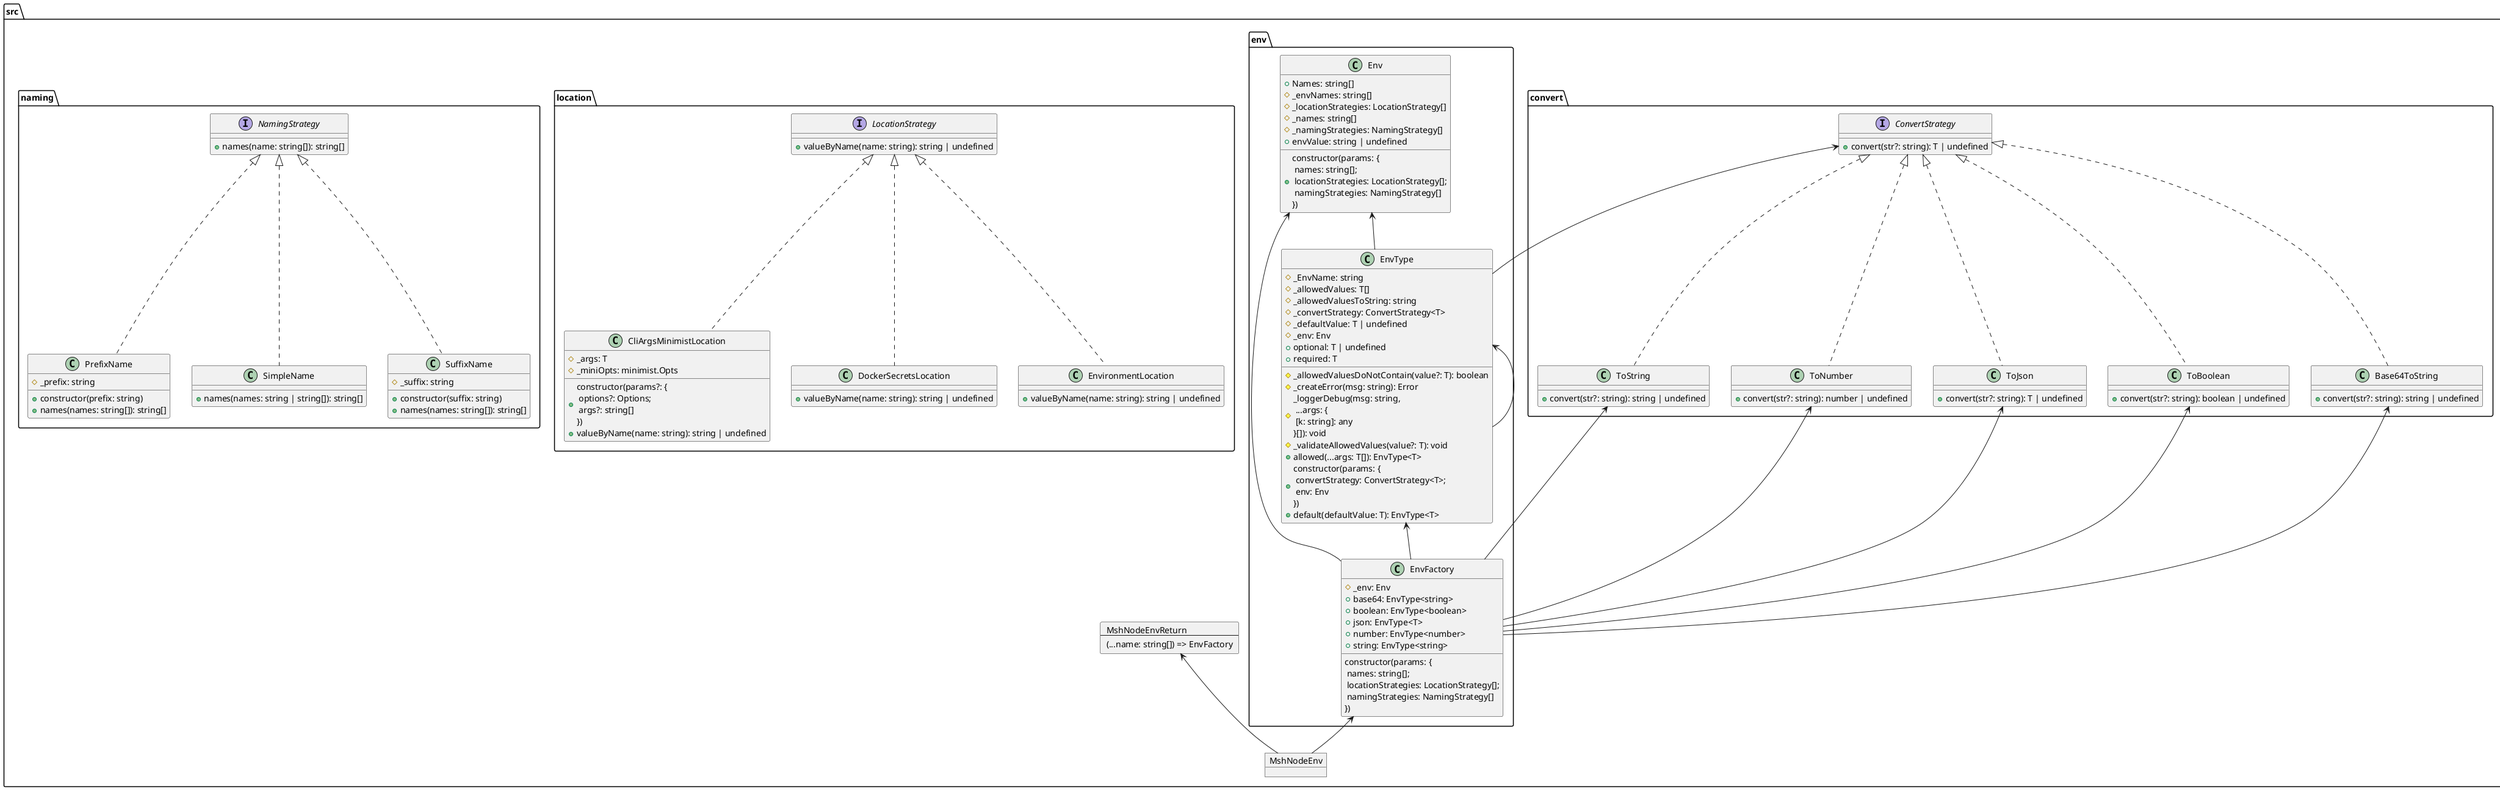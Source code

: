 @startuml
    folder "src" as src_b874d07 {
      card msh_node_env_return_e4daf83f [
        MshNodeEnvReturn
        ---
        (...name: string[]) => EnvFactory
      ]
      object "MshNodeEnv" as msh_node_env_e4daf83f {
      }
      folder "convert" as convert_1954ac1f {
        class "Base64ToString" as base64_to_string_13880200 {
          + convert(str?: string): string | undefined
        }
        interface "ConvertStrategy" as convert_strategy_8da53918 {
          + convert(str?: string): T | undefined
        }
        class "ToBoolean" as to_boolean_d7e3630b {
          + convert(str?: string): boolean | undefined
        }
        class "ToJson" as to_json_6938b317 {
          + convert(str?: string): T | undefined
        }
        class "ToNumber" as to_number_d46587ec {
          + convert(str?: string): number | undefined
        }
        class "ToString" as to_string_5ce920da {
          + convert(str?: string): string | undefined
        }
      }
      folder "env" as env_339e04b5 {
        class "EnvFactory" as env_factory_eea4fbf7 {
          # _env: Env
          + base64: EnvType<string>
          + boolean: EnvType<boolean>
          constructor(params: {\n names: string[];\n locationStrategies: LocationStrategy[];\n namingStrategies: NamingStrategy[] \n})
          + json: EnvType<T>
          + number: EnvType<number>
          + string: EnvType<string>
        }
        class "EnvType" as env_type_5c8a31bb {
          # _EnvName: string
          # _allowedValues: T[]
          # _allowedValuesDoNotContain(value?: T): boolean
          # _allowedValuesToString: string
          # _convertStrategy: ConvertStrategy<T>
          # _createError(msg: string): Error
          # _defaultValue: T | undefined
          # _env: Env
          # _loggerDebug(msg: string,\n ...args: {\n [k: string]: any \n}[]): void
          # _validateAllowedValues(value?: T): void
          + allowed(...args: T[]): EnvType<T>
          + constructor(params: {\n convertStrategy: ConvertStrategy<T>;\n env: Env \n})
          + default(defaultValue: T): EnvType<T>
          + optional: T | undefined
          + required: T
        }
        class "Env" as env_bbdfdbee {
          + Names: string[]
          # _envNames: string[]
          # _locationStrategies: LocationStrategy[]
          # _names: string[]
          # _namingStrategies: NamingStrategy[]
          + constructor(params: {\n names: string[];\n locationStrategies: LocationStrategy[];\n namingStrategies: NamingStrategy[] \n})
          + envValue: string | undefined
        }
      }
      folder "location" as location_7620ea55 {
        class "CliArgsMinimistLocation" as cli_args_minimist_location_116a03a2 {
          # _args: T
          # _miniOpts: minimist.Opts
          + constructor(params?: {\n options?: Options;\n args?: string[] \n})
          + valueByName(name: string): string | undefined
        }
        class "DockerSecretsLocation" as docker_secrets_location_d5fdf29f {
          + valueByName(name: string): string | undefined
        }
        class "EnvironmentLocation" as environment_location_e89f1336 {
          + valueByName(name: string): string | undefined
        }
        interface "LocationStrategy" as location_strategy_a00e57d8 {
          + valueByName(name: string): string | undefined
        }
      }
      folder "naming" as naming_137c488a {
        interface "NamingStrategy" as naming_strategy_7c8902f8 {
          + names(name: string[]): string[]
        }
        class "PrefixName" as prefix_name_67a7c3f6 {
          # _prefix: string
          + constructor(prefix: string)
          + names(names: string[]): string[]
        }
        class "SimpleName" as simple_name_bdd42ce8 {
          + names(names: string | string[]): string[]
        }
        class "SuffixName" as suffix_name_13ec6f31 {
          # _suffix: string
          + constructor(suffix: string)
          + names(names: string[]): string[]
        }
      }
    }
  base64_to_string_13880200 .up.|> convert_strategy_8da53918
  to_boolean_d7e3630b .up.|> convert_strategy_8da53918
  to_json_6938b317 .up.|> convert_strategy_8da53918
  to_number_d46587ec .up.|> convert_strategy_8da53918
  to_string_5ce920da .up.|> convert_strategy_8da53918
  env_factory_eea4fbf7 -up-> base64_to_string_13880200
  env_factory_eea4fbf7 -up-> to_boolean_d7e3630b
  env_factory_eea4fbf7 -up-> to_json_6938b317
  env_factory_eea4fbf7 -up-> to_number_d46587ec
  env_factory_eea4fbf7 -up-> to_string_5ce920da
  env_factory_eea4fbf7 -up-> env_bbdfdbee
  env_factory_eea4fbf7 -up-> env_type_5c8a31bb
  env_type_5c8a31bb -up-> convert_strategy_8da53918
  env_type_5c8a31bb -up-> env_bbdfdbee
  env_type_5c8a31bb -up-> env_type_5c8a31bb
  msh_node_env_e4daf83f -up-> env_factory_eea4fbf7
  msh_node_env_e4daf83f -up-> msh_node_env_return_e4daf83f
  cli_args_minimist_location_116a03a2 .up.|> location_strategy_a00e57d8
  docker_secrets_location_d5fdf29f .up.|> location_strategy_a00e57d8
  environment_location_e89f1336 .up.|> location_strategy_a00e57d8
  prefix_name_67a7c3f6 .up.|> naming_strategy_7c8902f8
  simple_name_bdd42ce8 .up.|> naming_strategy_7c8902f8
  suffix_name_13ec6f31 .up.|> naming_strategy_7c8902f8
@enduml